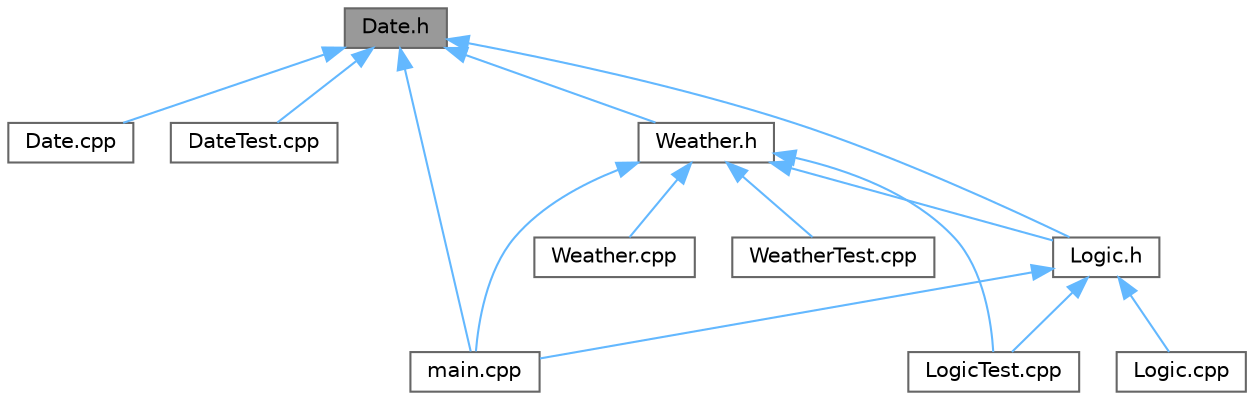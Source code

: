 digraph "Date.h"
{
 // LATEX_PDF_SIZE
  bgcolor="transparent";
  edge [fontname=Helvetica,fontsize=10,labelfontname=Helvetica,labelfontsize=10];
  node [fontname=Helvetica,fontsize=10,shape=box,height=0.2,width=0.4];
  Node1 [id="Node000001",label="Date.h",height=0.2,width=0.4,color="gray40", fillcolor="grey60", style="filled", fontcolor="black",tooltip="used to create date object"];
  Node1 -> Node2 [id="edge1_Node000001_Node000002",dir="back",color="steelblue1",style="solid",tooltip=" "];
  Node2 [id="Node000002",label="Date.cpp",height=0.2,width=0.4,color="grey40", fillcolor="white", style="filled",URL="$_date_8cpp.html",tooltip=".cpp file for Date.h"];
  Node1 -> Node3 [id="edge2_Node000001_Node000003",dir="back",color="steelblue1",style="solid",tooltip=" "];
  Node3 [id="Node000003",label="DateTest.cpp",height=0.2,width=0.4,color="grey40", fillcolor="white", style="filled",URL="$_date_test_8cpp.html",tooltip="Unit test for Date."];
  Node1 -> Node4 [id="edge3_Node000001_Node000004",dir="back",color="steelblue1",style="solid",tooltip=" "];
  Node4 [id="Node000004",label="Logic.h",height=0.2,width=0.4,color="grey40", fillcolor="white", style="filled",URL="$_logic_8h.html",tooltip="A helper class for main.cpp Handles task such as displaying menu, converting of data types,..."];
  Node4 -> Node5 [id="edge4_Node000004_Node000005",dir="back",color="steelblue1",style="solid",tooltip=" "];
  Node5 [id="Node000005",label="Logic.cpp",height=0.2,width=0.4,color="grey40", fillcolor="white", style="filled",URL="$_logic_8cpp.html",tooltip="cpp file for Logic.h"];
  Node4 -> Node6 [id="edge5_Node000004_Node000006",dir="back",color="steelblue1",style="solid",tooltip=" "];
  Node6 [id="Node000006",label="LogicTest.cpp",height=0.2,width=0.4,color="grey40", fillcolor="white", style="filled",URL="$_logic_test_8cpp.html",tooltip="Unit Test for Logic class."];
  Node4 -> Node7 [id="edge6_Node000004_Node000007",dir="back",color="steelblue1",style="solid",tooltip=" "];
  Node7 [id="Node000007",label="main.cpp",height=0.2,width=0.4,color="grey40", fillcolor="white", style="filled",URL="$main_8cpp.html",tooltip="Controls the cin and cout of the program, the logic of the program."];
  Node1 -> Node8 [id="edge7_Node000001_Node000008",dir="back",color="steelblue1",style="solid",tooltip=" "];
  Node8 [id="Node000008",label="Weather.h",height=0.2,width=0.4,color="grey40", fillcolor="white", style="filled",URL="$_weather_8h.html",tooltip="Class for storing Wind log details such as date, time, wind speed, solar radiation and air temperatur..."];
  Node8 -> Node4 [id="edge8_Node000008_Node000004",dir="back",color="steelblue1",style="solid",tooltip=" "];
  Node8 -> Node6 [id="edge9_Node000008_Node000006",dir="back",color="steelblue1",style="solid",tooltip=" "];
  Node8 -> Node9 [id="edge10_Node000008_Node000009",dir="back",color="steelblue1",style="solid",tooltip=" "];
  Node9 [id="Node000009",label="Weather.cpp",height=0.2,width=0.4,color="grey40", fillcolor="white", style="filled",URL="$_weather_8cpp.html",tooltip=".CCP for Weather class"];
  Node8 -> Node10 [id="edge11_Node000008_Node000010",dir="back",color="steelblue1",style="solid",tooltip=" "];
  Node10 [id="Node000010",label="WeatherTest.cpp",height=0.2,width=0.4,color="grey40", fillcolor="white", style="filled",URL="$_weather_test_8cpp.html",tooltip="Unit Test for Weather."];
  Node8 -> Node7 [id="edge12_Node000008_Node000007",dir="back",color="steelblue1",style="solid",tooltip=" "];
  Node1 -> Node7 [id="edge13_Node000001_Node000007",dir="back",color="steelblue1",style="solid",tooltip=" "];
}
